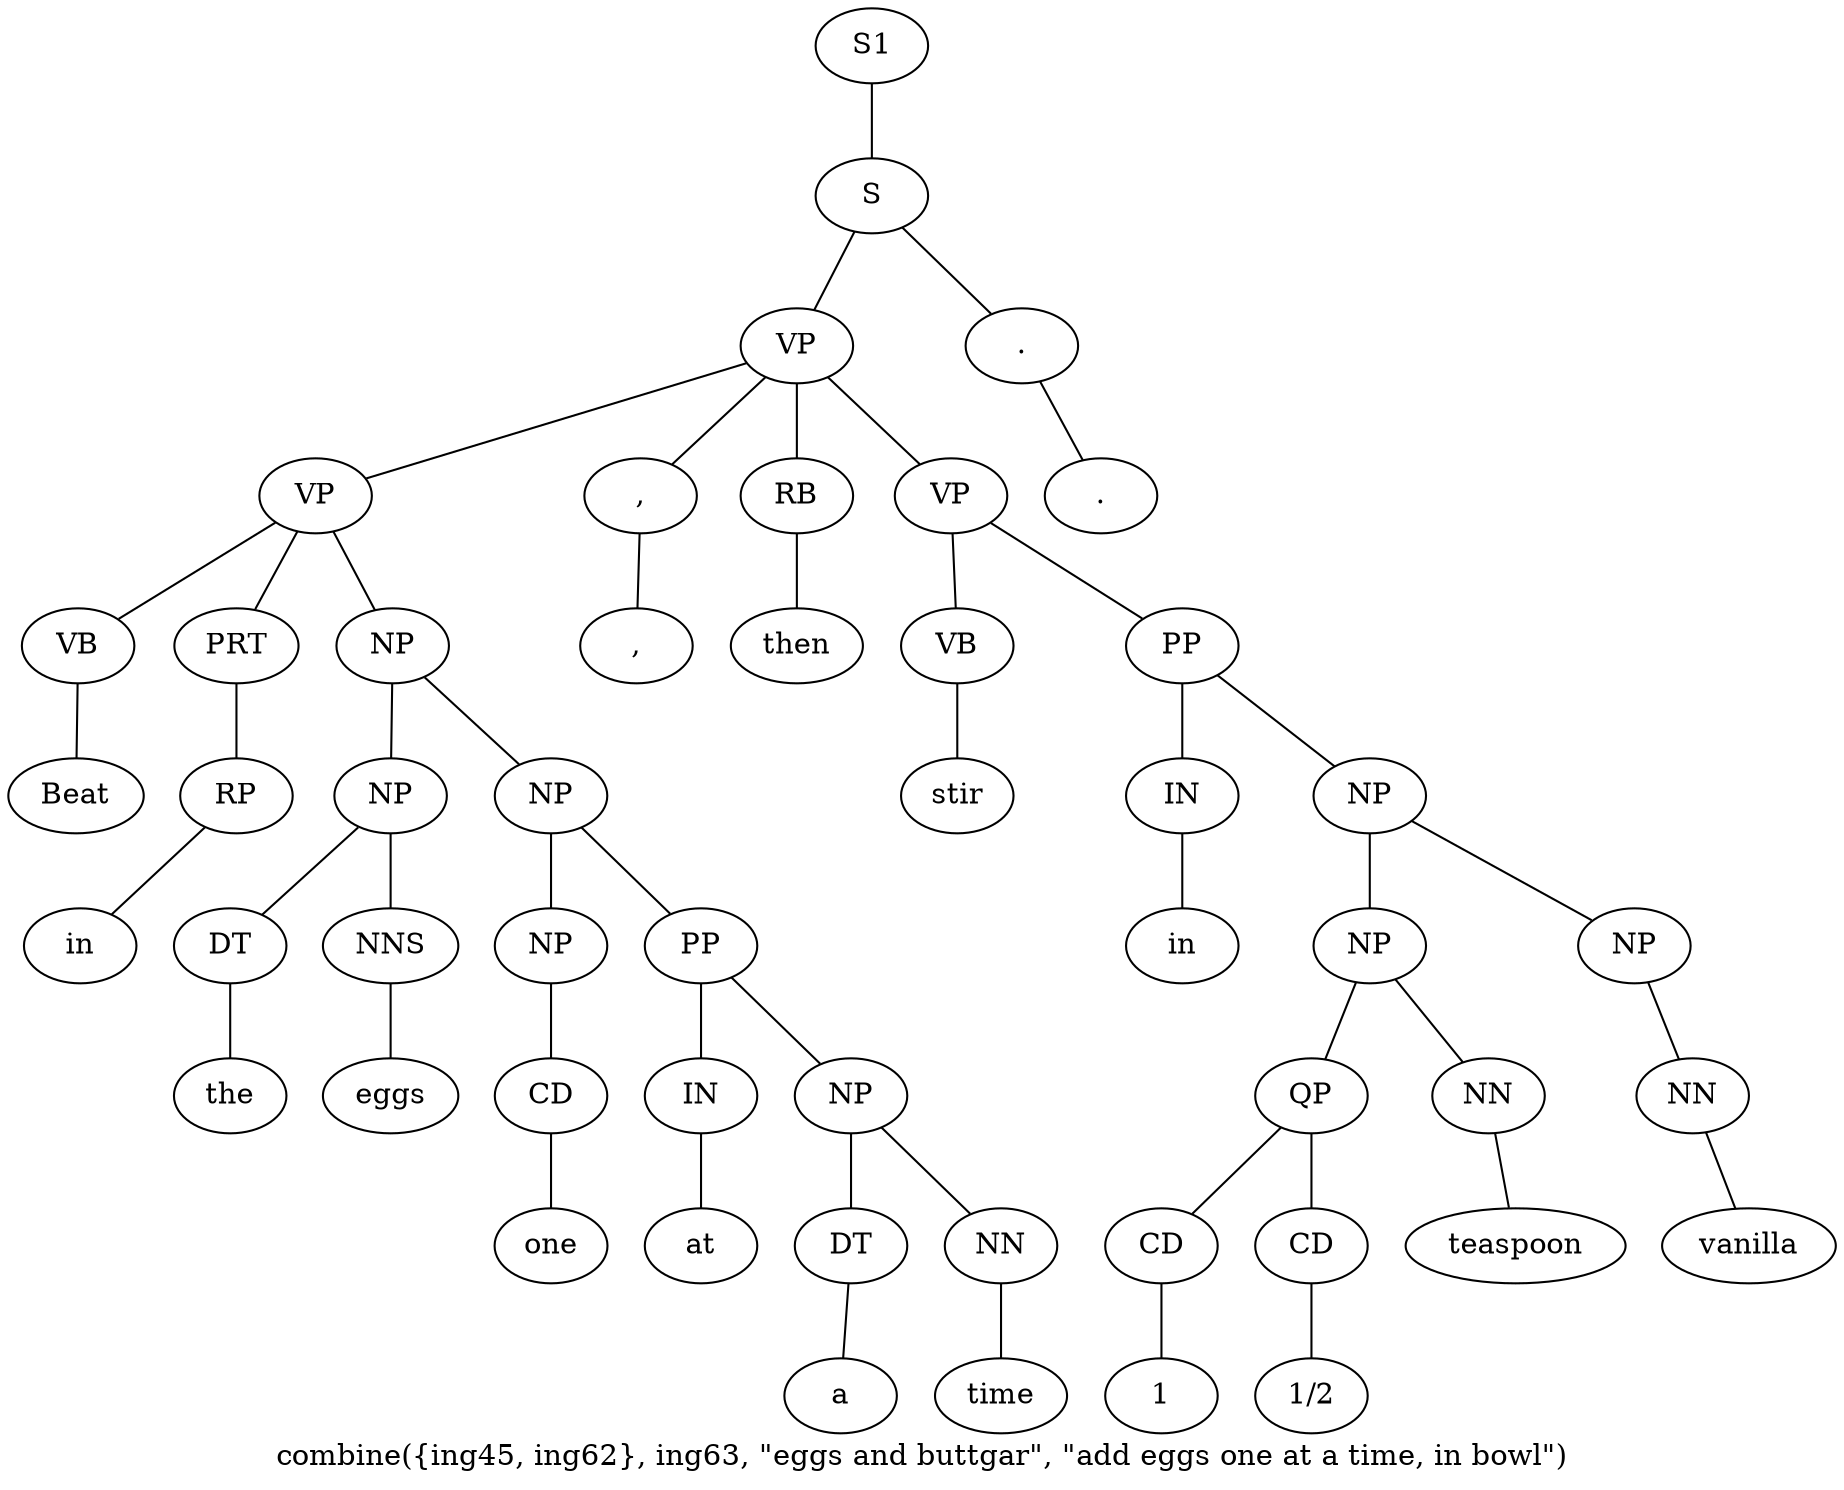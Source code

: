 graph SyntaxGraph {
	label = "combine({ing45, ing62}, ing63, \"eggs and buttgar\", \"add eggs one at a time, in bowl\")";
	Node0 [label="S1"];
	Node1 [label="S"];
	Node2 [label="VP"];
	Node3 [label="VP"];
	Node4 [label="VB"];
	Node5 [label="Beat"];
	Node6 [label="PRT"];
	Node7 [label="RP"];
	Node8 [label="in"];
	Node9 [label="NP"];
	Node10 [label="NP"];
	Node11 [label="DT"];
	Node12 [label="the"];
	Node13 [label="NNS"];
	Node14 [label="eggs"];
	Node15 [label="NP"];
	Node16 [label="NP"];
	Node17 [label="CD"];
	Node18 [label="one"];
	Node19 [label="PP"];
	Node20 [label="IN"];
	Node21 [label="at"];
	Node22 [label="NP"];
	Node23 [label="DT"];
	Node24 [label="a"];
	Node25 [label="NN"];
	Node26 [label="time"];
	Node27 [label=","];
	Node28 [label=","];
	Node29 [label="RB"];
	Node30 [label="then"];
	Node31 [label="VP"];
	Node32 [label="VB"];
	Node33 [label="stir"];
	Node34 [label="PP"];
	Node35 [label="IN"];
	Node36 [label="in"];
	Node37 [label="NP"];
	Node38 [label="NP"];
	Node39 [label="QP"];
	Node40 [label="CD"];
	Node41 [label="1"];
	Node42 [label="CD"];
	Node43 [label="1/2"];
	Node44 [label="NN"];
	Node45 [label="teaspoon"];
	Node46 [label="NP"];
	Node47 [label="NN"];
	Node48 [label="vanilla"];
	Node49 [label="."];
	Node50 [label="."];

	Node0 -- Node1;
	Node1 -- Node2;
	Node1 -- Node49;
	Node2 -- Node3;
	Node2 -- Node27;
	Node2 -- Node29;
	Node2 -- Node31;
	Node3 -- Node4;
	Node3 -- Node6;
	Node3 -- Node9;
	Node4 -- Node5;
	Node6 -- Node7;
	Node7 -- Node8;
	Node9 -- Node10;
	Node9 -- Node15;
	Node10 -- Node11;
	Node10 -- Node13;
	Node11 -- Node12;
	Node13 -- Node14;
	Node15 -- Node16;
	Node15 -- Node19;
	Node16 -- Node17;
	Node17 -- Node18;
	Node19 -- Node20;
	Node19 -- Node22;
	Node20 -- Node21;
	Node22 -- Node23;
	Node22 -- Node25;
	Node23 -- Node24;
	Node25 -- Node26;
	Node27 -- Node28;
	Node29 -- Node30;
	Node31 -- Node32;
	Node31 -- Node34;
	Node32 -- Node33;
	Node34 -- Node35;
	Node34 -- Node37;
	Node35 -- Node36;
	Node37 -- Node38;
	Node37 -- Node46;
	Node38 -- Node39;
	Node38 -- Node44;
	Node39 -- Node40;
	Node39 -- Node42;
	Node40 -- Node41;
	Node42 -- Node43;
	Node44 -- Node45;
	Node46 -- Node47;
	Node47 -- Node48;
	Node49 -- Node50;
}